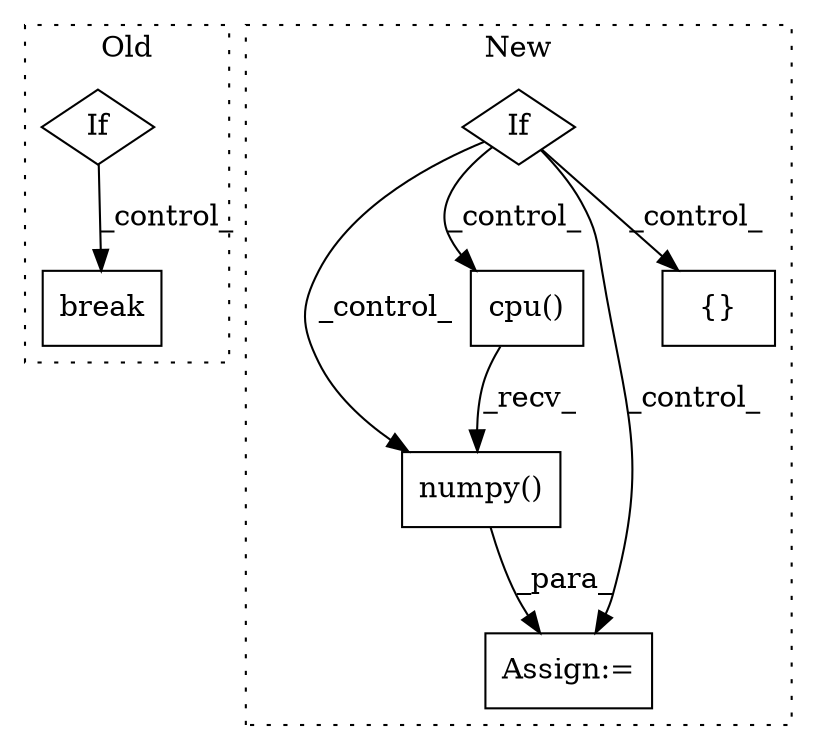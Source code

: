 digraph G {
subgraph cluster0 {
1 [label="break" a="94" s="1641" l="5" shape="box"];
5 [label="If" a="96" s="1572" l="3" shape="diamond"];
label = "Old";
style="dotted";
}
subgraph cluster1 {
2 [label="numpy()" a="75" s="3054" l="20" shape="box"];
3 [label="Assign:=" a="68" s="3051" l="3" shape="box"];
4 [label="cpu()" a="75" s="3054" l="12" shape="box"];
6 [label="If" a="96" s="2646" l="3" shape="diamond"];
7 [label="{}" a="59" s="2981,2981" l="2,1" shape="box"];
label = "New";
style="dotted";
}
2 -> 3 [label="_para_"];
4 -> 2 [label="_recv_"];
5 -> 1 [label="_control_"];
6 -> 7 [label="_control_"];
6 -> 4 [label="_control_"];
6 -> 3 [label="_control_"];
6 -> 2 [label="_control_"];
}